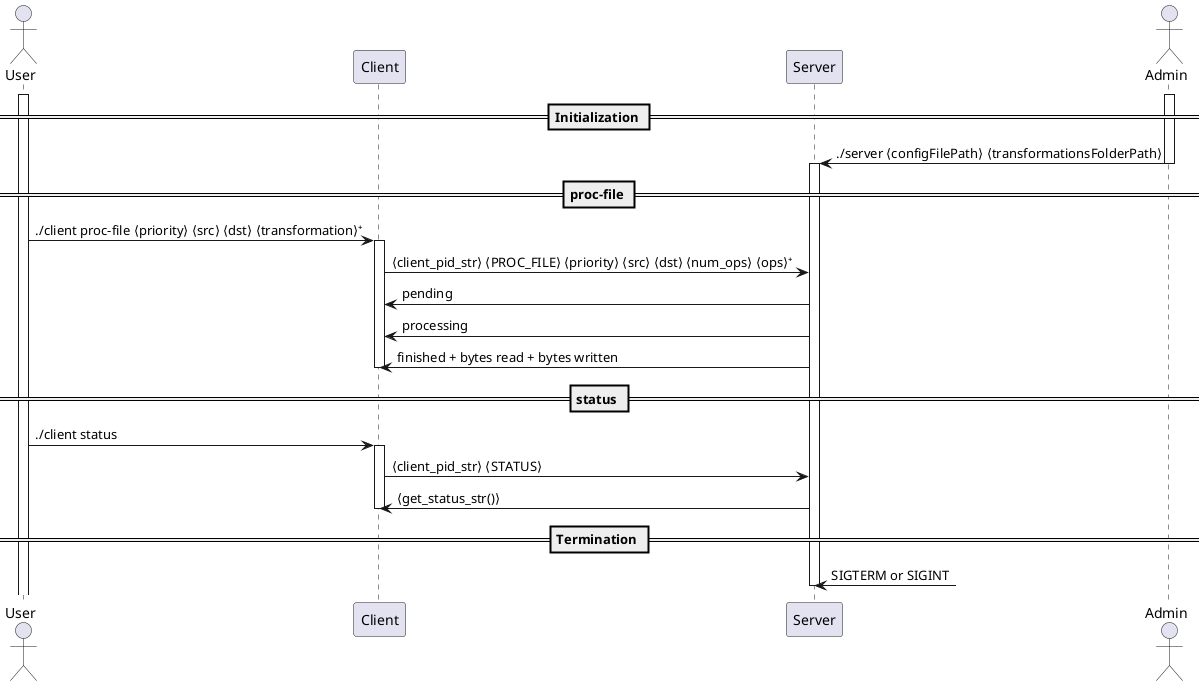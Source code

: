 @startuml useExample1.svg
skinparam Shadowing false
skinparam defaultFontName monospace

actor User
participant Client
participant Server
actor Admin

activate User

== Initialization ==
activate Admin
Admin -> Server: ./server ⟨configFilePath⟩ ⟨transformationsFolderPath⟩
deactivate Admin
activate Server

== proc-file ==
User -> Client: ./client proc-file ⟨priority⟩ ⟨src⟩ ⟨dst⟩ ⟨transformation⟩⁺
activate Client
Client -> Server: ⟨client_pid_str⟩ ⟨PROC_FILE⟩ ⟨priority⟩ ⟨src⟩ ⟨dst⟩ ⟨num_ops⟩ ⟨ops⟩⁺
Server -> Client: pending
Server -> Client: processing
Server -> Client: finished + bytes read + bytes written
deactivate Client

== status ==
User -> Client: ./client status
activate Client
Client -> Server: ⟨client_pid_str⟩ ⟨STATUS⟩
Server -> Client: ⟨get_status_str()⟩
deactivate Client

== Termination ==

Server <-? : SIGTERM or SIGINT
deactivate Server
@enduml
@startuml loopLogic.svg
hide empty description

state "listening loop" as lloop {

[*] --> fblock

state "blocked on FIFO read" as fblock
fblock --> pmes: has data
state "process message" as pmes {
    state status: *send status to client
    state procfile as "proc-file": *proc-file\n*add task to queue\n*send "pending"
    state finished_task : *update running info\n*(monitor already sent "completed")
}

state "process queue" as pqueue: *execute any tasks that are possible\n*send "processing" here

pmes --> pqueue
pqueue --> fblock

fblock --> pqueue: interrupted
}

lloop --> [*]: hasBeenInterrupted\n&& queueIsEmpty\n&& hasNoActiveTasks
@enduml
